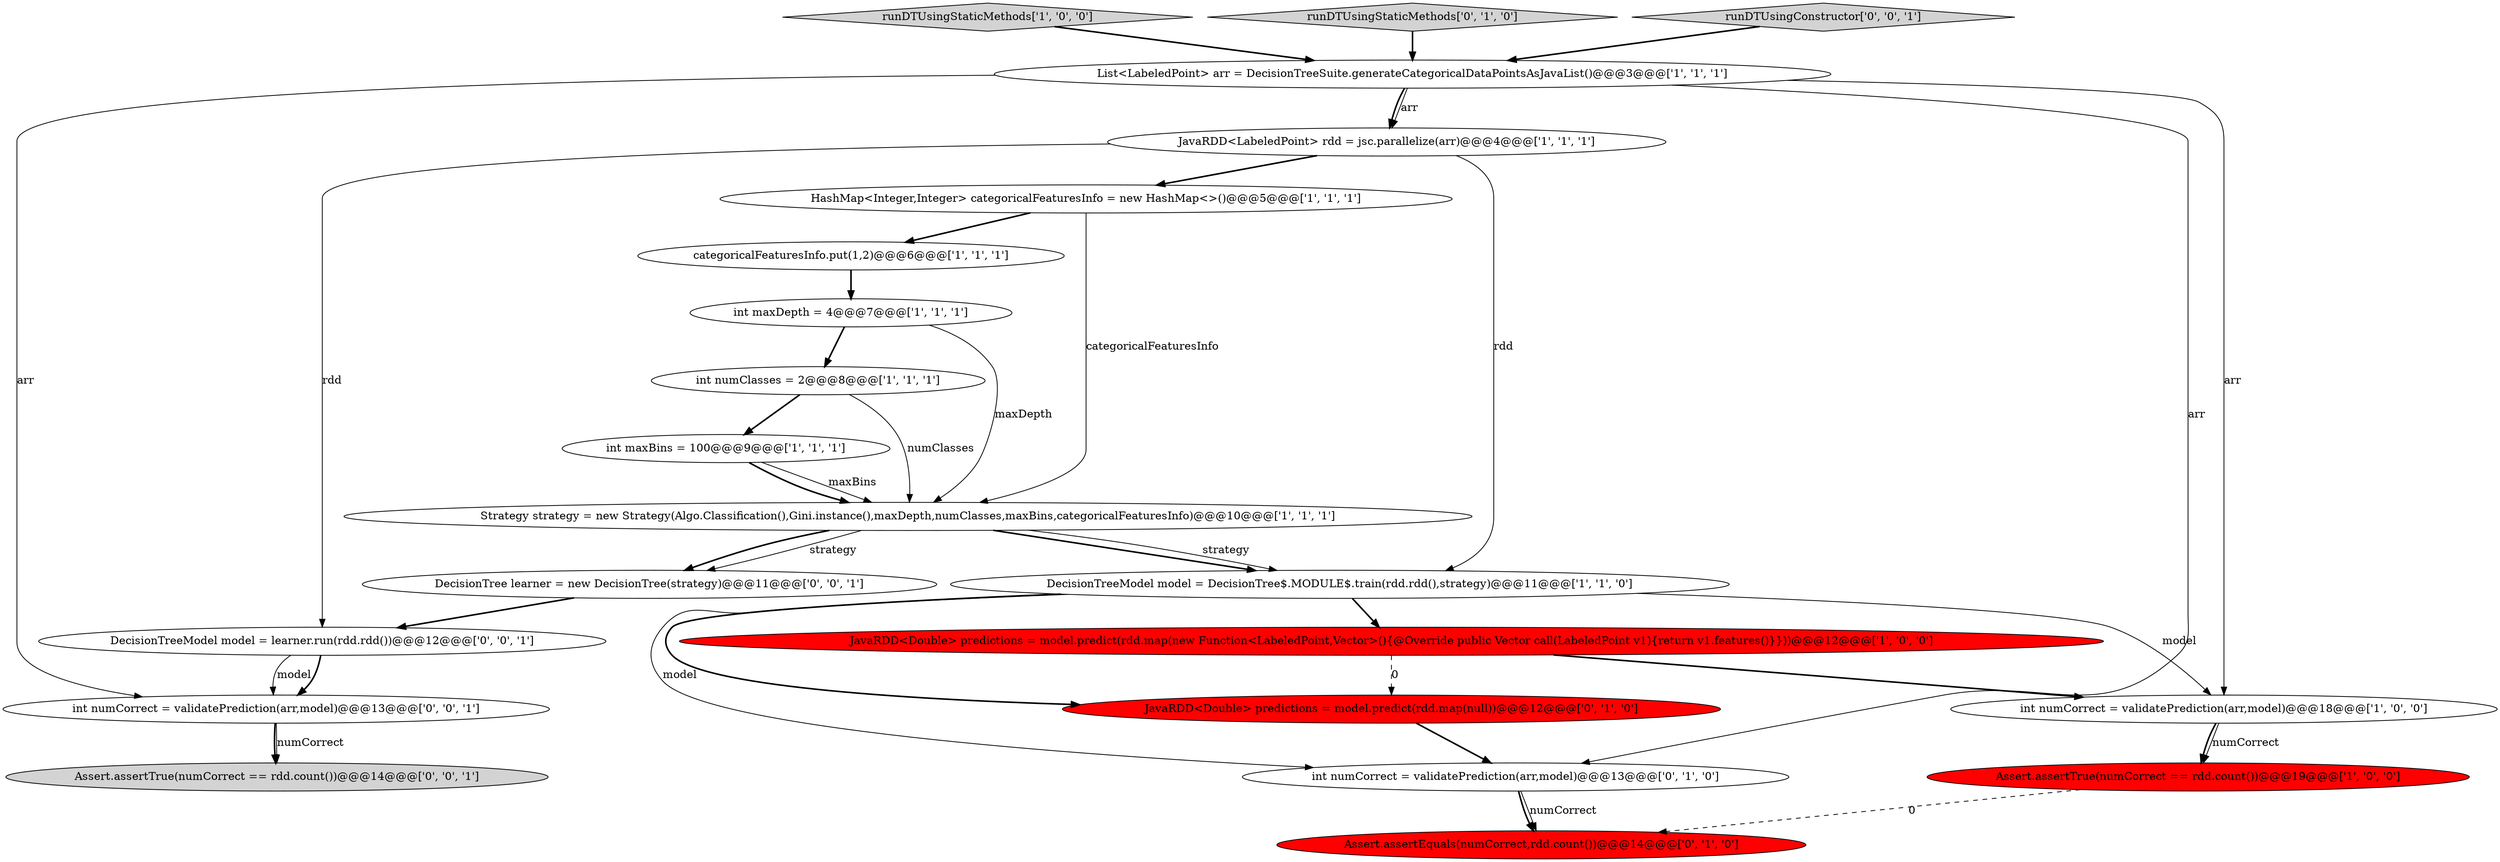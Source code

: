 digraph {
4 [style = filled, label = "int maxBins = 100@@@9@@@['1', '1', '1']", fillcolor = white, shape = ellipse image = "AAA0AAABBB1BBB"];
1 [style = filled, label = "runDTUsingStaticMethods['1', '0', '0']", fillcolor = lightgray, shape = diamond image = "AAA0AAABBB1BBB"];
11 [style = filled, label = "Assert.assertTrue(numCorrect == rdd.count())@@@19@@@['1', '0', '0']", fillcolor = red, shape = ellipse image = "AAA1AAABBB1BBB"];
13 [style = filled, label = "Assert.assertEquals(numCorrect,rdd.count())@@@14@@@['0', '1', '0']", fillcolor = red, shape = ellipse image = "AAA1AAABBB2BBB"];
6 [style = filled, label = "DecisionTreeModel model = DecisionTree$.MODULE$.train(rdd.rdd(),strategy)@@@11@@@['1', '1', '0']", fillcolor = white, shape = ellipse image = "AAA0AAABBB1BBB"];
12 [style = filled, label = "Strategy strategy = new Strategy(Algo.Classification(),Gini.instance(),maxDepth,numClasses,maxBins,categoricalFeaturesInfo)@@@10@@@['1', '1', '1']", fillcolor = white, shape = ellipse image = "AAA0AAABBB1BBB"];
8 [style = filled, label = "int numCorrect = validatePrediction(arr,model)@@@18@@@['1', '0', '0']", fillcolor = white, shape = ellipse image = "AAA0AAABBB1BBB"];
2 [style = filled, label = "int numClasses = 2@@@8@@@['1', '1', '1']", fillcolor = white, shape = ellipse image = "AAA0AAABBB1BBB"];
19 [style = filled, label = "DecisionTree learner = new DecisionTree(strategy)@@@11@@@['0', '0', '1']", fillcolor = white, shape = ellipse image = "AAA0AAABBB3BBB"];
18 [style = filled, label = "DecisionTreeModel model = learner.run(rdd.rdd())@@@12@@@['0', '0', '1']", fillcolor = white, shape = ellipse image = "AAA0AAABBB3BBB"];
9 [style = filled, label = "JavaRDD<LabeledPoint> rdd = jsc.parallelize(arr)@@@4@@@['1', '1', '1']", fillcolor = white, shape = ellipse image = "AAA0AAABBB1BBB"];
16 [style = filled, label = "runDTUsingStaticMethods['0', '1', '0']", fillcolor = lightgray, shape = diamond image = "AAA0AAABBB2BBB"];
3 [style = filled, label = "List<LabeledPoint> arr = DecisionTreeSuite.generateCategoricalDataPointsAsJavaList()@@@3@@@['1', '1', '1']", fillcolor = white, shape = ellipse image = "AAA0AAABBB1BBB"];
15 [style = filled, label = "JavaRDD<Double> predictions = model.predict(rdd.map(null))@@@12@@@['0', '1', '0']", fillcolor = red, shape = ellipse image = "AAA1AAABBB2BBB"];
10 [style = filled, label = "HashMap<Integer,Integer> categoricalFeaturesInfo = new HashMap<>()@@@5@@@['1', '1', '1']", fillcolor = white, shape = ellipse image = "AAA0AAABBB1BBB"];
17 [style = filled, label = "runDTUsingConstructor['0', '0', '1']", fillcolor = lightgray, shape = diamond image = "AAA0AAABBB3BBB"];
20 [style = filled, label = "int numCorrect = validatePrediction(arr,model)@@@13@@@['0', '0', '1']", fillcolor = white, shape = ellipse image = "AAA0AAABBB3BBB"];
21 [style = filled, label = "Assert.assertTrue(numCorrect == rdd.count())@@@14@@@['0', '0', '1']", fillcolor = lightgray, shape = ellipse image = "AAA0AAABBB3BBB"];
5 [style = filled, label = "int maxDepth = 4@@@7@@@['1', '1', '1']", fillcolor = white, shape = ellipse image = "AAA0AAABBB1BBB"];
0 [style = filled, label = "JavaRDD<Double> predictions = model.predict(rdd.map(new Function<LabeledPoint,Vector>(){@Override public Vector call(LabeledPoint v1){return v1.features()}}))@@@12@@@['1', '0', '0']", fillcolor = red, shape = ellipse image = "AAA1AAABBB1BBB"];
7 [style = filled, label = "categoricalFeaturesInfo.put(1,2)@@@6@@@['1', '1', '1']", fillcolor = white, shape = ellipse image = "AAA0AAABBB1BBB"];
14 [style = filled, label = "int numCorrect = validatePrediction(arr,model)@@@13@@@['0', '1', '0']", fillcolor = white, shape = ellipse image = "AAA0AAABBB2BBB"];
4->12 [style = solid, label="maxBins"];
3->14 [style = solid, label="arr"];
16->3 [style = bold, label=""];
20->21 [style = solid, label="numCorrect"];
8->11 [style = solid, label="numCorrect"];
14->13 [style = solid, label="numCorrect"];
19->18 [style = bold, label=""];
15->14 [style = bold, label=""];
1->3 [style = bold, label=""];
0->15 [style = dashed, label="0"];
5->12 [style = solid, label="maxDepth"];
12->19 [style = solid, label="strategy"];
6->0 [style = bold, label=""];
18->20 [style = solid, label="model"];
9->10 [style = bold, label=""];
12->6 [style = bold, label=""];
2->4 [style = bold, label=""];
10->7 [style = bold, label=""];
12->6 [style = solid, label="strategy"];
6->15 [style = bold, label=""];
20->21 [style = bold, label=""];
10->12 [style = solid, label="categoricalFeaturesInfo"];
3->9 [style = bold, label=""];
18->20 [style = bold, label=""];
5->2 [style = bold, label=""];
6->14 [style = solid, label="model"];
7->5 [style = bold, label=""];
11->13 [style = dashed, label="0"];
0->8 [style = bold, label=""];
17->3 [style = bold, label=""];
9->18 [style = solid, label="rdd"];
4->12 [style = bold, label=""];
6->8 [style = solid, label="model"];
3->9 [style = solid, label="arr"];
14->13 [style = bold, label=""];
12->19 [style = bold, label=""];
2->12 [style = solid, label="numClasses"];
3->8 [style = solid, label="arr"];
3->20 [style = solid, label="arr"];
8->11 [style = bold, label=""];
9->6 [style = solid, label="rdd"];
}
